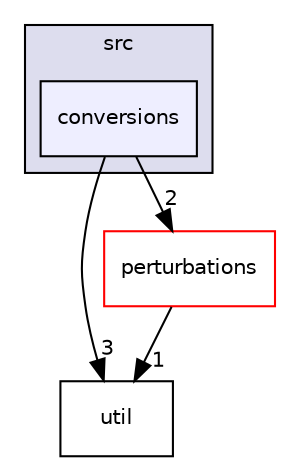 digraph "src/conversions" {
  compound=true
  node [ fontsize="10", fontname="Helvetica"];
  edge [ labelfontsize="10", labelfontname="Helvetica"];
  subgraph clusterdir_68267d1309a1af8e8297ef4c3efbcdba {
    graph [ bgcolor="#ddddee", pencolor="black", label="src" fontname="Helvetica", fontsize="10", URL="dir_68267d1309a1af8e8297ef4c3efbcdba.html"]
  dir_7525d6432cd0d075dffa0aef6bc30566 [shape=box, label="conversions", style="filled", fillcolor="#eeeeff", pencolor="black", URL="dir_7525d6432cd0d075dffa0aef6bc30566.html"];
  }
  dir_b7878ad5ecbf2506f4125b9d34c97e45 [shape=box label="util" URL="dir_b7878ad5ecbf2506f4125b9d34c97e45.html"];
  dir_6d92fb80b9641c838ab72716bed4978c [shape=box label="perturbations" fillcolor="white" style="filled" color="red" URL="dir_6d92fb80b9641c838ab72716bed4978c.html"];
  dir_6d92fb80b9641c838ab72716bed4978c->dir_b7878ad5ecbf2506f4125b9d34c97e45 [headlabel="1", labeldistance=1.5 headhref="dir_000004_000006.html"];
  dir_7525d6432cd0d075dffa0aef6bc30566->dir_b7878ad5ecbf2506f4125b9d34c97e45 [headlabel="3", labeldistance=1.5 headhref="dir_000002_000006.html"];
  dir_7525d6432cd0d075dffa0aef6bc30566->dir_6d92fb80b9641c838ab72716bed4978c [headlabel="2", labeldistance=1.5 headhref="dir_000002_000004.html"];
}
